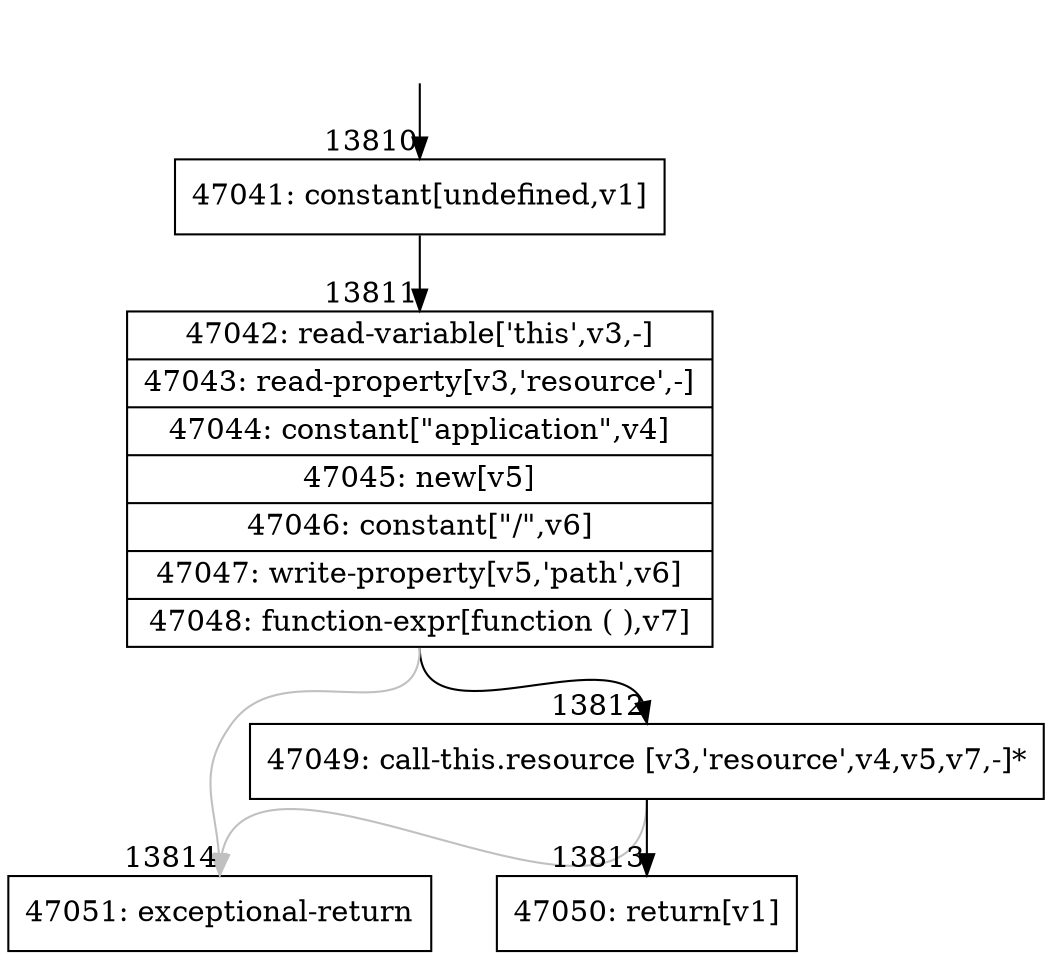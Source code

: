 digraph {
rankdir="TD"
BB_entry1141[shape=none,label=""];
BB_entry1141 -> BB13810 [tailport=s, headport=n, headlabel="    13810"]
BB13810 [shape=record label="{47041: constant[undefined,v1]}" ] 
BB13810 -> BB13811 [tailport=s, headport=n, headlabel="      13811"]
BB13811 [shape=record label="{47042: read-variable['this',v3,-]|47043: read-property[v3,'resource',-]|47044: constant[\"application\",v4]|47045: new[v5]|47046: constant[\"/\",v6]|47047: write-property[v5,'path',v6]|47048: function-expr[function ( ),v7]}" ] 
BB13811 -> BB13812 [tailport=s, headport=n, headlabel="      13812"]
BB13811 -> BB13814 [tailport=s, headport=n, color=gray, headlabel="      13814"]
BB13812 [shape=record label="{47049: call-this.resource [v3,'resource',v4,v5,v7,-]*}" ] 
BB13812 -> BB13813 [tailport=s, headport=n, headlabel="      13813"]
BB13812 -> BB13814 [tailport=s, headport=n, color=gray]
BB13813 [shape=record label="{47050: return[v1]}" ] 
BB13814 [shape=record label="{47051: exceptional-return}" ] 
//#$~ 25560
}
